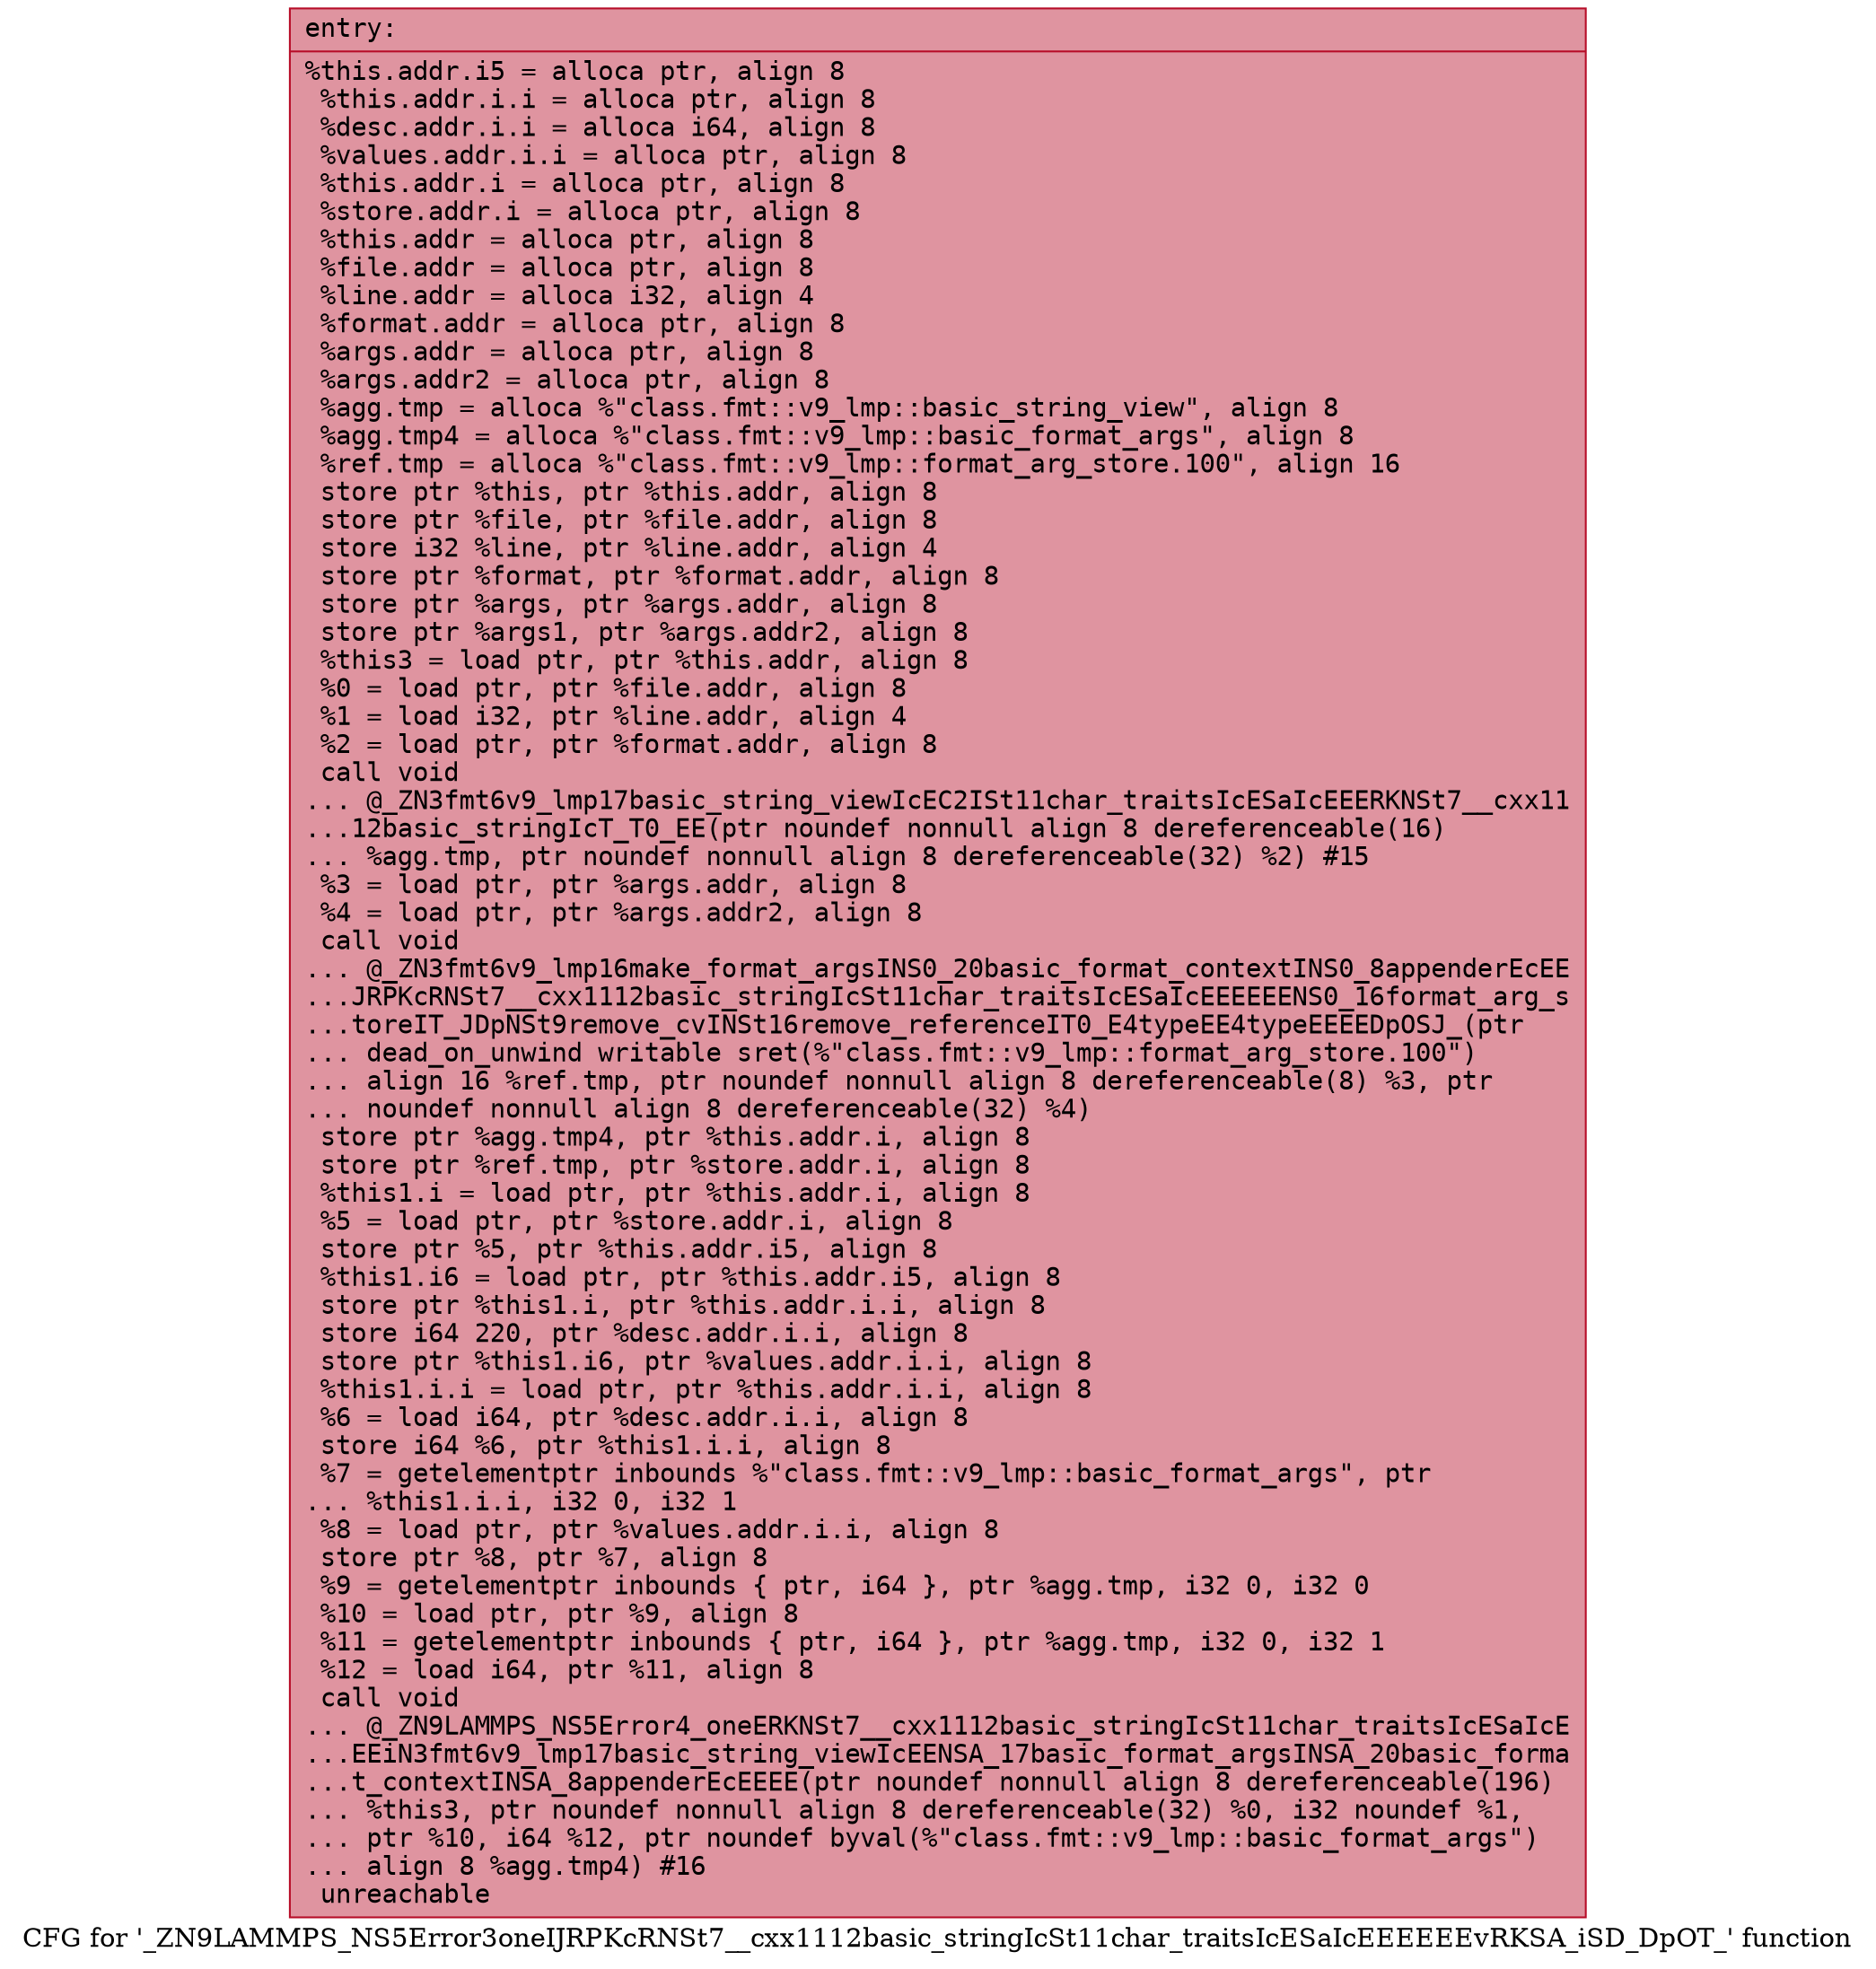 digraph "CFG for '_ZN9LAMMPS_NS5Error3oneIJRPKcRNSt7__cxx1112basic_stringIcSt11char_traitsIcESaIcEEEEEEvRKSA_iSD_DpOT_' function" {
	label="CFG for '_ZN9LAMMPS_NS5Error3oneIJRPKcRNSt7__cxx1112basic_stringIcSt11char_traitsIcESaIcEEEEEEvRKSA_iSD_DpOT_' function";

	Node0x55aea8ee7900 [shape=record,color="#b70d28ff", style=filled, fillcolor="#b70d2870" fontname="Courier",label="{entry:\l|  %this.addr.i5 = alloca ptr, align 8\l  %this.addr.i.i = alloca ptr, align 8\l  %desc.addr.i.i = alloca i64, align 8\l  %values.addr.i.i = alloca ptr, align 8\l  %this.addr.i = alloca ptr, align 8\l  %store.addr.i = alloca ptr, align 8\l  %this.addr = alloca ptr, align 8\l  %file.addr = alloca ptr, align 8\l  %line.addr = alloca i32, align 4\l  %format.addr = alloca ptr, align 8\l  %args.addr = alloca ptr, align 8\l  %args.addr2 = alloca ptr, align 8\l  %agg.tmp = alloca %\"class.fmt::v9_lmp::basic_string_view\", align 8\l  %agg.tmp4 = alloca %\"class.fmt::v9_lmp::basic_format_args\", align 8\l  %ref.tmp = alloca %\"class.fmt::v9_lmp::format_arg_store.100\", align 16\l  store ptr %this, ptr %this.addr, align 8\l  store ptr %file, ptr %file.addr, align 8\l  store i32 %line, ptr %line.addr, align 4\l  store ptr %format, ptr %format.addr, align 8\l  store ptr %args, ptr %args.addr, align 8\l  store ptr %args1, ptr %args.addr2, align 8\l  %this3 = load ptr, ptr %this.addr, align 8\l  %0 = load ptr, ptr %file.addr, align 8\l  %1 = load i32, ptr %line.addr, align 4\l  %2 = load ptr, ptr %format.addr, align 8\l  call void\l... @_ZN3fmt6v9_lmp17basic_string_viewIcEC2ISt11char_traitsIcESaIcEEERKNSt7__cxx11\l...12basic_stringIcT_T0_EE(ptr noundef nonnull align 8 dereferenceable(16)\l... %agg.tmp, ptr noundef nonnull align 8 dereferenceable(32) %2) #15\l  %3 = load ptr, ptr %args.addr, align 8\l  %4 = load ptr, ptr %args.addr2, align 8\l  call void\l... @_ZN3fmt6v9_lmp16make_format_argsINS0_20basic_format_contextINS0_8appenderEcEE\l...JRPKcRNSt7__cxx1112basic_stringIcSt11char_traitsIcESaIcEEEEEENS0_16format_arg_s\l...toreIT_JDpNSt9remove_cvINSt16remove_referenceIT0_E4typeEE4typeEEEEDpOSJ_(ptr\l... dead_on_unwind writable sret(%\"class.fmt::v9_lmp::format_arg_store.100\")\l... align 16 %ref.tmp, ptr noundef nonnull align 8 dereferenceable(8) %3, ptr\l... noundef nonnull align 8 dereferenceable(32) %4)\l  store ptr %agg.tmp4, ptr %this.addr.i, align 8\l  store ptr %ref.tmp, ptr %store.addr.i, align 8\l  %this1.i = load ptr, ptr %this.addr.i, align 8\l  %5 = load ptr, ptr %store.addr.i, align 8\l  store ptr %5, ptr %this.addr.i5, align 8\l  %this1.i6 = load ptr, ptr %this.addr.i5, align 8\l  store ptr %this1.i, ptr %this.addr.i.i, align 8\l  store i64 220, ptr %desc.addr.i.i, align 8\l  store ptr %this1.i6, ptr %values.addr.i.i, align 8\l  %this1.i.i = load ptr, ptr %this.addr.i.i, align 8\l  %6 = load i64, ptr %desc.addr.i.i, align 8\l  store i64 %6, ptr %this1.i.i, align 8\l  %7 = getelementptr inbounds %\"class.fmt::v9_lmp::basic_format_args\", ptr\l... %this1.i.i, i32 0, i32 1\l  %8 = load ptr, ptr %values.addr.i.i, align 8\l  store ptr %8, ptr %7, align 8\l  %9 = getelementptr inbounds \{ ptr, i64 \}, ptr %agg.tmp, i32 0, i32 0\l  %10 = load ptr, ptr %9, align 8\l  %11 = getelementptr inbounds \{ ptr, i64 \}, ptr %agg.tmp, i32 0, i32 1\l  %12 = load i64, ptr %11, align 8\l  call void\l... @_ZN9LAMMPS_NS5Error4_oneERKNSt7__cxx1112basic_stringIcSt11char_traitsIcESaIcE\l...EEiN3fmt6v9_lmp17basic_string_viewIcEENSA_17basic_format_argsINSA_20basic_forma\l...t_contextINSA_8appenderEcEEEE(ptr noundef nonnull align 8 dereferenceable(196)\l... %this3, ptr noundef nonnull align 8 dereferenceable(32) %0, i32 noundef %1,\l... ptr %10, i64 %12, ptr noundef byval(%\"class.fmt::v9_lmp::basic_format_args\")\l... align 8 %agg.tmp4) #16\l  unreachable\l}"];
}
